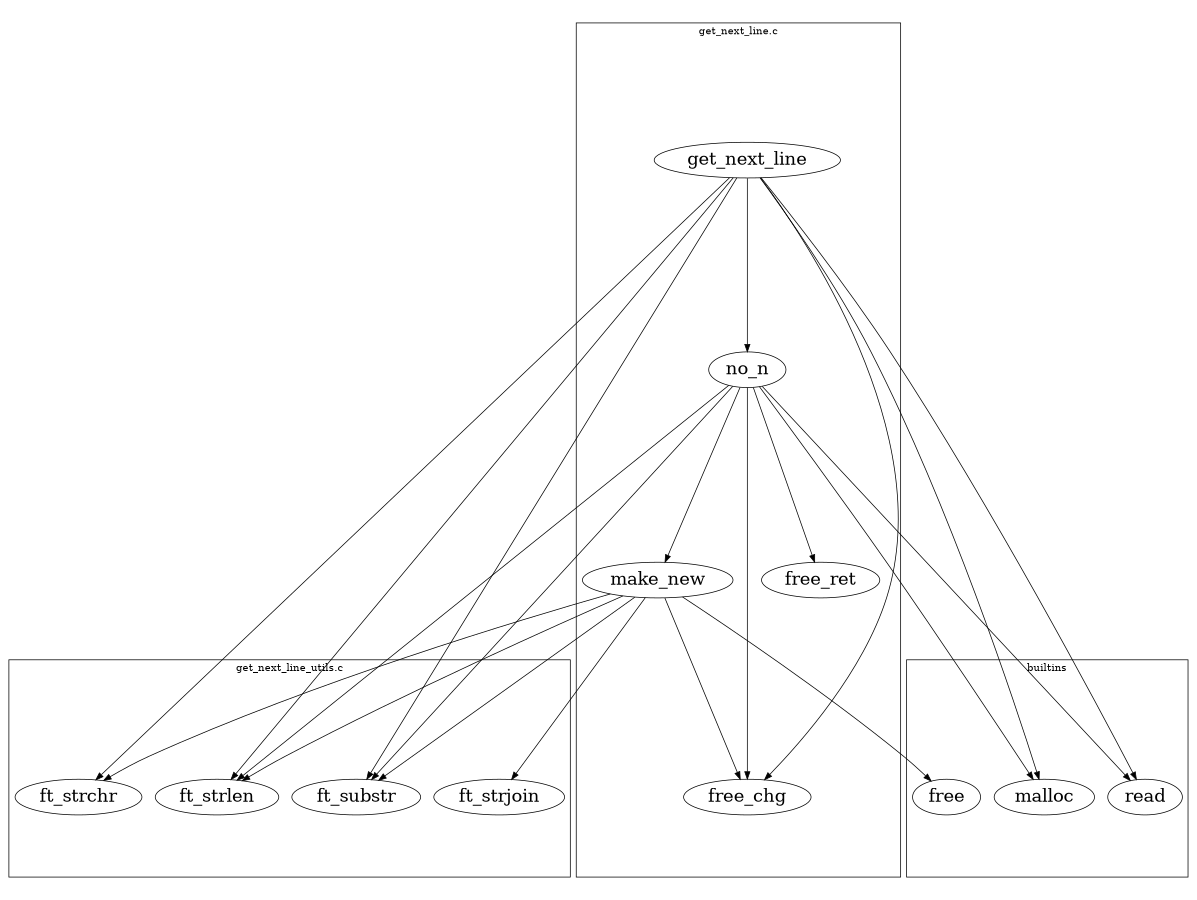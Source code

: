 digraph G {
	size="8,6"; ratio=fill; node[fontsize=24];

	get_next_line->malloc; get_next_line->read; get_next_line->ft_strchr;
	get_next_line->no_n; get_next_line->ft_substr; get_next_line->ft_strlen;
	get_next_line->free_chg

	no_n->malloc; no_n->read; no_n->free_ret; no_n->ft_substr; no_n->ft_strlen;
	no_n->free_chg; no_n->make_new;

	make_new->ft_strchr; make_new->ft_substr; make_new->ft_strjoin; make_new->free_chg;
	make_new->ft_strlen; make_new->free;

	subgraph "cluster_get_next_line" { label="get_next_line.c"; free_ret; free_chg;
										make_new; no_n; get_next_line; }
	
	subgraph "cluster_get_next_line_utils" { label="get_next_line_utils.c" ft_strlen; ft_strchr;
											ft_substr; ft_strjoin;  }
	
	subgraph "cluster_builtins" { label="builtins" malloc; read; free; }
}
